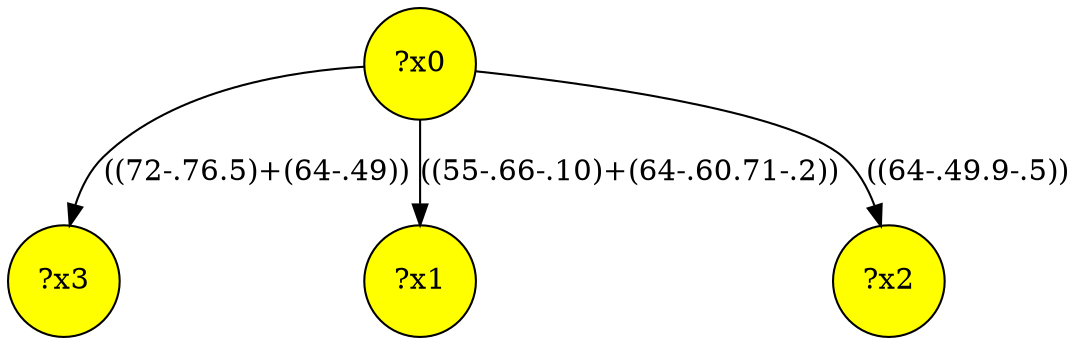 digraph g {
	x3 [fillcolor="yellow", style="filled," shape=circle, label="?x3"];
	x1 [fillcolor="yellow", style="filled," shape=circle, label="?x1"];
	x2 [fillcolor="yellow", style="filled," shape=circle, label="?x2"];
	x0 [fillcolor="yellow", style="filled," shape=circle, label="?x0"];
	x0 -> x1 [label="((55-.66-.10)+(64-.60.71-.2))"];
	x0 -> x2 [label="((64-.49.9-.5))"];
	x0 -> x3 [label="((72-.76.5)+(64-.49))"];
}
